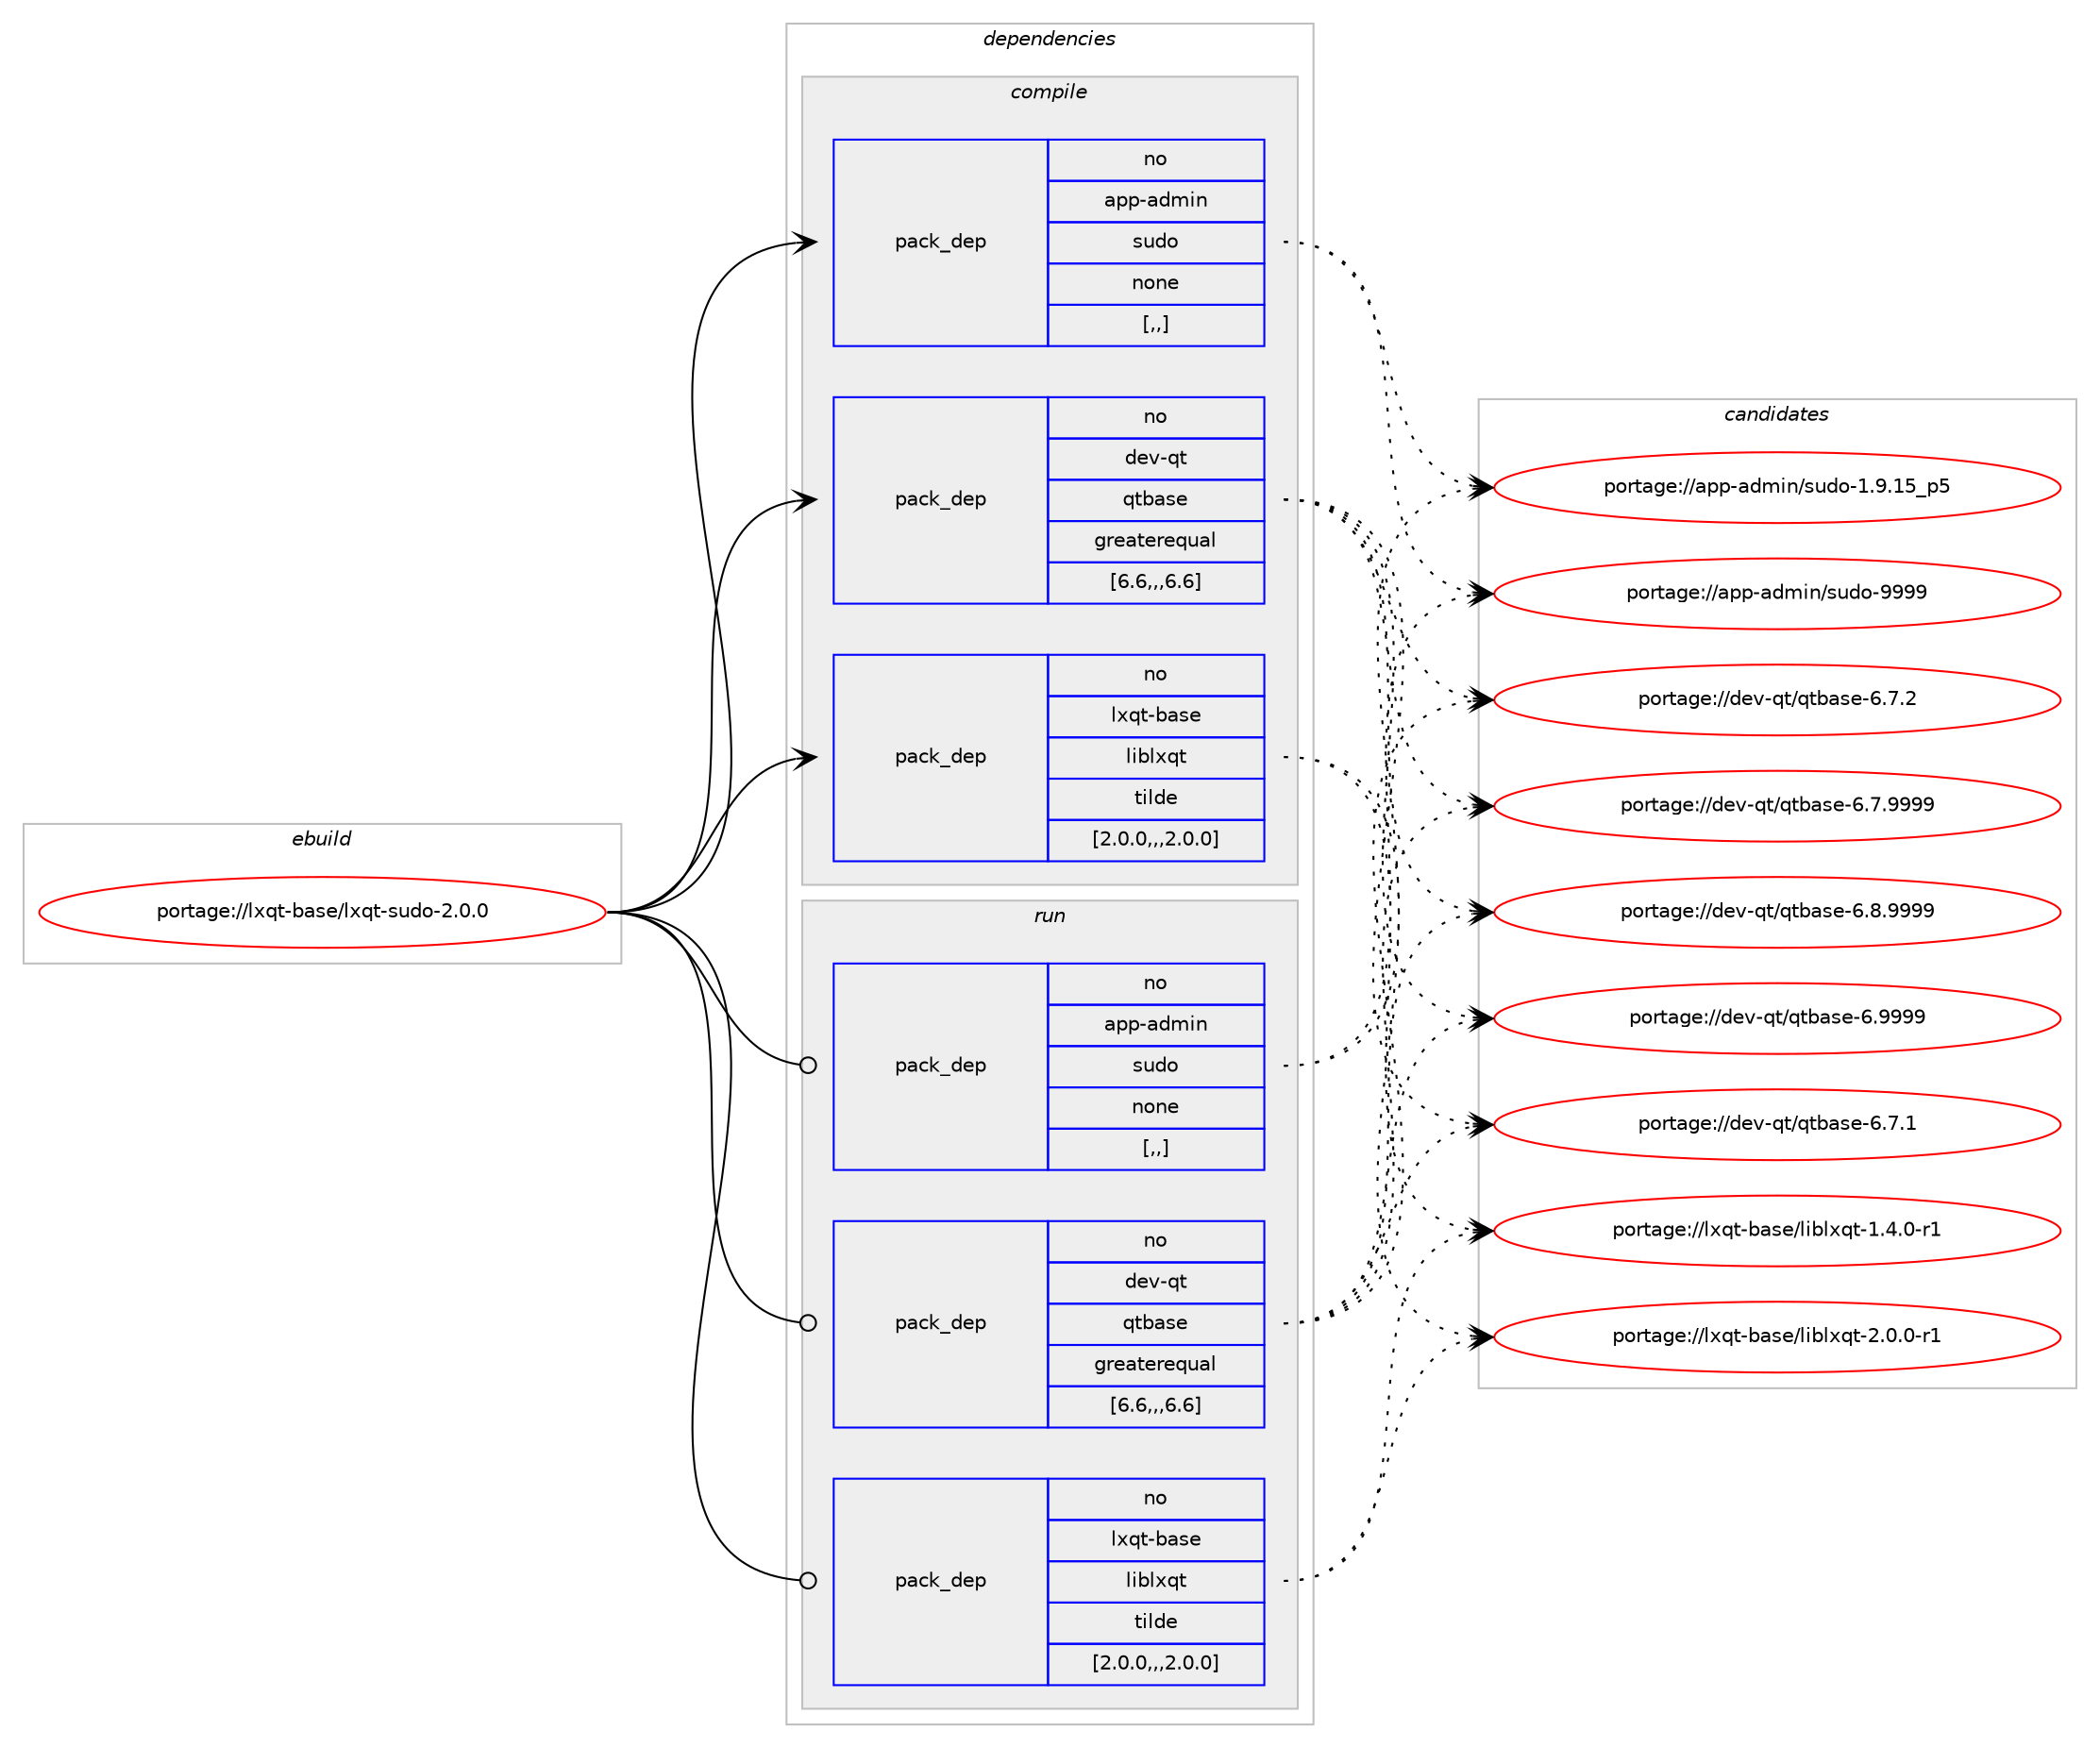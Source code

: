 digraph prolog {

# *************
# Graph options
# *************

newrank=true;
concentrate=true;
compound=true;
graph [rankdir=LR,fontname=Helvetica,fontsize=10,ranksep=1.5];#, ranksep=2.5, nodesep=0.2];
edge  [arrowhead=vee];
node  [fontname=Helvetica,fontsize=10];

# **********
# The ebuild
# **********

subgraph cluster_leftcol {
color=gray;
rank=same;
label=<<i>ebuild</i>>;
id [label="portage://lxqt-base/lxqt-sudo-2.0.0", color=red, width=4, href="../lxqt-base/lxqt-sudo-2.0.0.svg"];
}

# ****************
# The dependencies
# ****************

subgraph cluster_midcol {
color=gray;
label=<<i>dependencies</i>>;
subgraph cluster_compile {
fillcolor="#eeeeee";
style=filled;
label=<<i>compile</i>>;
subgraph pack199337 {
dependency268828 [label=<<TABLE BORDER="0" CELLBORDER="1" CELLSPACING="0" CELLPADDING="4" WIDTH="220"><TR><TD ROWSPAN="6" CELLPADDING="30">pack_dep</TD></TR><TR><TD WIDTH="110">no</TD></TR><TR><TD>app-admin</TD></TR><TR><TD>sudo</TD></TR><TR><TD>none</TD></TR><TR><TD>[,,]</TD></TR></TABLE>>, shape=none, color=blue];
}
id:e -> dependency268828:w [weight=20,style="solid",arrowhead="vee"];
subgraph pack199338 {
dependency268829 [label=<<TABLE BORDER="0" CELLBORDER="1" CELLSPACING="0" CELLPADDING="4" WIDTH="220"><TR><TD ROWSPAN="6" CELLPADDING="30">pack_dep</TD></TR><TR><TD WIDTH="110">no</TD></TR><TR><TD>dev-qt</TD></TR><TR><TD>qtbase</TD></TR><TR><TD>greaterequal</TD></TR><TR><TD>[6.6,,,6.6]</TD></TR></TABLE>>, shape=none, color=blue];
}
id:e -> dependency268829:w [weight=20,style="solid",arrowhead="vee"];
subgraph pack199339 {
dependency268830 [label=<<TABLE BORDER="0" CELLBORDER="1" CELLSPACING="0" CELLPADDING="4" WIDTH="220"><TR><TD ROWSPAN="6" CELLPADDING="30">pack_dep</TD></TR><TR><TD WIDTH="110">no</TD></TR><TR><TD>lxqt-base</TD></TR><TR><TD>liblxqt</TD></TR><TR><TD>tilde</TD></TR><TR><TD>[2.0.0,,,2.0.0]</TD></TR></TABLE>>, shape=none, color=blue];
}
id:e -> dependency268830:w [weight=20,style="solid",arrowhead="vee"];
}
subgraph cluster_compileandrun {
fillcolor="#eeeeee";
style=filled;
label=<<i>compile and run</i>>;
}
subgraph cluster_run {
fillcolor="#eeeeee";
style=filled;
label=<<i>run</i>>;
subgraph pack199340 {
dependency268831 [label=<<TABLE BORDER="0" CELLBORDER="1" CELLSPACING="0" CELLPADDING="4" WIDTH="220"><TR><TD ROWSPAN="6" CELLPADDING="30">pack_dep</TD></TR><TR><TD WIDTH="110">no</TD></TR><TR><TD>app-admin</TD></TR><TR><TD>sudo</TD></TR><TR><TD>none</TD></TR><TR><TD>[,,]</TD></TR></TABLE>>, shape=none, color=blue];
}
id:e -> dependency268831:w [weight=20,style="solid",arrowhead="odot"];
subgraph pack199341 {
dependency268832 [label=<<TABLE BORDER="0" CELLBORDER="1" CELLSPACING="0" CELLPADDING="4" WIDTH="220"><TR><TD ROWSPAN="6" CELLPADDING="30">pack_dep</TD></TR><TR><TD WIDTH="110">no</TD></TR><TR><TD>dev-qt</TD></TR><TR><TD>qtbase</TD></TR><TR><TD>greaterequal</TD></TR><TR><TD>[6.6,,,6.6]</TD></TR></TABLE>>, shape=none, color=blue];
}
id:e -> dependency268832:w [weight=20,style="solid",arrowhead="odot"];
subgraph pack199342 {
dependency268833 [label=<<TABLE BORDER="0" CELLBORDER="1" CELLSPACING="0" CELLPADDING="4" WIDTH="220"><TR><TD ROWSPAN="6" CELLPADDING="30">pack_dep</TD></TR><TR><TD WIDTH="110">no</TD></TR><TR><TD>lxqt-base</TD></TR><TR><TD>liblxqt</TD></TR><TR><TD>tilde</TD></TR><TR><TD>[2.0.0,,,2.0.0]</TD></TR></TABLE>>, shape=none, color=blue];
}
id:e -> dependency268833:w [weight=20,style="solid",arrowhead="odot"];
}
}

# **************
# The candidates
# **************

subgraph cluster_choices {
rank=same;
color=gray;
label=<<i>candidates</i>>;

subgraph choice199337 {
color=black;
nodesep=1;
choice97112112459710010910511047115117100111454946574649539511253 [label="portage://app-admin/sudo-1.9.15_p5", color=red, width=4,href="../app-admin/sudo-1.9.15_p5.svg"];
choice971121124597100109105110471151171001114557575757 [label="portage://app-admin/sudo-9999", color=red, width=4,href="../app-admin/sudo-9999.svg"];
dependency268828:e -> choice97112112459710010910511047115117100111454946574649539511253:w [style=dotted,weight="100"];
dependency268828:e -> choice971121124597100109105110471151171001114557575757:w [style=dotted,weight="100"];
}
subgraph choice199338 {
color=black;
nodesep=1;
choice10010111845113116471131169897115101455446554649 [label="portage://dev-qt/qtbase-6.7.1", color=red, width=4,href="../dev-qt/qtbase-6.7.1.svg"];
choice10010111845113116471131169897115101455446554650 [label="portage://dev-qt/qtbase-6.7.2", color=red, width=4,href="../dev-qt/qtbase-6.7.2.svg"];
choice10010111845113116471131169897115101455446554657575757 [label="portage://dev-qt/qtbase-6.7.9999", color=red, width=4,href="../dev-qt/qtbase-6.7.9999.svg"];
choice10010111845113116471131169897115101455446564657575757 [label="portage://dev-qt/qtbase-6.8.9999", color=red, width=4,href="../dev-qt/qtbase-6.8.9999.svg"];
choice1001011184511311647113116989711510145544657575757 [label="portage://dev-qt/qtbase-6.9999", color=red, width=4,href="../dev-qt/qtbase-6.9999.svg"];
dependency268829:e -> choice10010111845113116471131169897115101455446554649:w [style=dotted,weight="100"];
dependency268829:e -> choice10010111845113116471131169897115101455446554650:w [style=dotted,weight="100"];
dependency268829:e -> choice10010111845113116471131169897115101455446554657575757:w [style=dotted,weight="100"];
dependency268829:e -> choice10010111845113116471131169897115101455446564657575757:w [style=dotted,weight="100"];
dependency268829:e -> choice1001011184511311647113116989711510145544657575757:w [style=dotted,weight="100"];
}
subgraph choice199339 {
color=black;
nodesep=1;
choice10812011311645989711510147108105981081201131164549465246484511449 [label="portage://lxqt-base/liblxqt-1.4.0-r1", color=red, width=4,href="../lxqt-base/liblxqt-1.4.0-r1.svg"];
choice10812011311645989711510147108105981081201131164550464846484511449 [label="portage://lxqt-base/liblxqt-2.0.0-r1", color=red, width=4,href="../lxqt-base/liblxqt-2.0.0-r1.svg"];
dependency268830:e -> choice10812011311645989711510147108105981081201131164549465246484511449:w [style=dotted,weight="100"];
dependency268830:e -> choice10812011311645989711510147108105981081201131164550464846484511449:w [style=dotted,weight="100"];
}
subgraph choice199340 {
color=black;
nodesep=1;
choice97112112459710010910511047115117100111454946574649539511253 [label="portage://app-admin/sudo-1.9.15_p5", color=red, width=4,href="../app-admin/sudo-1.9.15_p5.svg"];
choice971121124597100109105110471151171001114557575757 [label="portage://app-admin/sudo-9999", color=red, width=4,href="../app-admin/sudo-9999.svg"];
dependency268831:e -> choice97112112459710010910511047115117100111454946574649539511253:w [style=dotted,weight="100"];
dependency268831:e -> choice971121124597100109105110471151171001114557575757:w [style=dotted,weight="100"];
}
subgraph choice199341 {
color=black;
nodesep=1;
choice10010111845113116471131169897115101455446554649 [label="portage://dev-qt/qtbase-6.7.1", color=red, width=4,href="../dev-qt/qtbase-6.7.1.svg"];
choice10010111845113116471131169897115101455446554650 [label="portage://dev-qt/qtbase-6.7.2", color=red, width=4,href="../dev-qt/qtbase-6.7.2.svg"];
choice10010111845113116471131169897115101455446554657575757 [label="portage://dev-qt/qtbase-6.7.9999", color=red, width=4,href="../dev-qt/qtbase-6.7.9999.svg"];
choice10010111845113116471131169897115101455446564657575757 [label="portage://dev-qt/qtbase-6.8.9999", color=red, width=4,href="../dev-qt/qtbase-6.8.9999.svg"];
choice1001011184511311647113116989711510145544657575757 [label="portage://dev-qt/qtbase-6.9999", color=red, width=4,href="../dev-qt/qtbase-6.9999.svg"];
dependency268832:e -> choice10010111845113116471131169897115101455446554649:w [style=dotted,weight="100"];
dependency268832:e -> choice10010111845113116471131169897115101455446554650:w [style=dotted,weight="100"];
dependency268832:e -> choice10010111845113116471131169897115101455446554657575757:w [style=dotted,weight="100"];
dependency268832:e -> choice10010111845113116471131169897115101455446564657575757:w [style=dotted,weight="100"];
dependency268832:e -> choice1001011184511311647113116989711510145544657575757:w [style=dotted,weight="100"];
}
subgraph choice199342 {
color=black;
nodesep=1;
choice10812011311645989711510147108105981081201131164549465246484511449 [label="portage://lxqt-base/liblxqt-1.4.0-r1", color=red, width=4,href="../lxqt-base/liblxqt-1.4.0-r1.svg"];
choice10812011311645989711510147108105981081201131164550464846484511449 [label="portage://lxqt-base/liblxqt-2.0.0-r1", color=red, width=4,href="../lxqt-base/liblxqt-2.0.0-r1.svg"];
dependency268833:e -> choice10812011311645989711510147108105981081201131164549465246484511449:w [style=dotted,weight="100"];
dependency268833:e -> choice10812011311645989711510147108105981081201131164550464846484511449:w [style=dotted,weight="100"];
}
}

}
